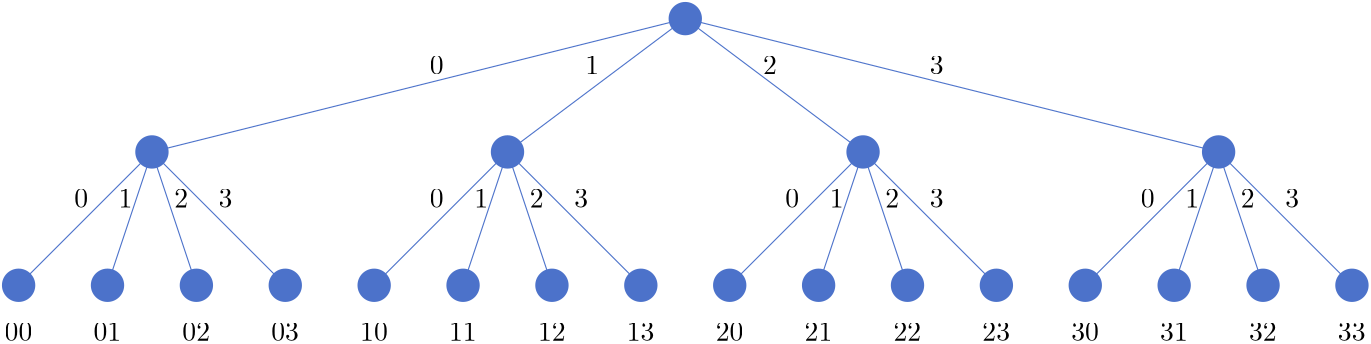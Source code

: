 <?xml version="1.0"?>
<!DOCTYPE ipe SYSTEM "ipe.dtd">
<ipe version="70212" creator="Ipe 7.2.13">
<info created="D:20210722135413" modified="D:20210722135413"/>
<ipestyle name="basic">
<symbol name="arrow/arc(spx)">
<path stroke="sym-stroke" fill="sym-stroke" pen="sym-pen">
0 0 m
-1 0.333 l
-1 -0.333 l
h
</path>
</symbol>
<symbol name="arrow/farc(spx)">
<path stroke="sym-stroke" fill="white" pen="sym-pen">
0 0 m
-1 0.333 l
-1 -0.333 l
h
</path>
</symbol>
<symbol name="arrow/ptarc(spx)">
<path stroke="sym-stroke" fill="sym-stroke" pen="sym-pen">
0 0 m
-1 0.333 l
-0.8 0 l
-1 -0.333 l
h
</path>
</symbol>
<symbol name="arrow/fptarc(spx)">
<path stroke="sym-stroke" fill="white" pen="sym-pen">
0 0 m
-1 0.333 l
-0.8 0 l
-1 -0.333 l
h
</path>
</symbol>
<symbol name="mark/circle(sx)" transformations="translations">
<path fill="sym-stroke">
0.6 0 0 0.6 0 0 e
0.4 0 0 0.4 0 0 e
</path>
</symbol>
<symbol name="mark/disk(sx)" transformations="translations">
<path fill="sym-stroke">
0.6 0 0 0.6 0 0 e
</path>
</symbol>
<symbol name="mark/fdisk(sfx)" transformations="translations">
<group>
<path fill="sym-fill">
0.5 0 0 0.5 0 0 e
</path>
<path fill="sym-stroke" fillrule="eofill">
0.6 0 0 0.6 0 0 e
0.4 0 0 0.4 0 0 e
</path>
</group>
</symbol>
<symbol name="mark/box(sx)" transformations="translations">
<path fill="sym-stroke" fillrule="eofill">
-0.6 -0.6 m
0.6 -0.6 l
0.6 0.6 l
-0.6 0.6 l
h
-0.4 -0.4 m
0.4 -0.4 l
0.4 0.4 l
-0.4 0.4 l
h
</path>
</symbol>
<symbol name="mark/square(sx)" transformations="translations">
<path fill="sym-stroke">
-0.6 -0.6 m
0.6 -0.6 l
0.6 0.6 l
-0.6 0.6 l
h
</path>
</symbol>
<symbol name="mark/fsquare(sfx)" transformations="translations">
<group>
<path fill="sym-fill">
-0.5 -0.5 m
0.5 -0.5 l
0.5 0.5 l
-0.5 0.5 l
h
</path>
<path fill="sym-stroke" fillrule="eofill">
-0.6 -0.6 m
0.6 -0.6 l
0.6 0.6 l
-0.6 0.6 l
h
-0.4 -0.4 m
0.4 -0.4 l
0.4 0.4 l
-0.4 0.4 l
h
</path>
</group>
</symbol>
<symbol name="mark/cross(sx)" transformations="translations">
<group>
<path fill="sym-stroke">
-0.43 -0.57 m
0.57 0.43 l
0.43 0.57 l
-0.57 -0.43 l
h
</path>
<path fill="sym-stroke">
-0.43 0.57 m
0.57 -0.43 l
0.43 -0.57 l
-0.57 0.43 l
h
</path>
</group>
</symbol>
<symbol name="arrow/fnormal(spx)">
<path stroke="sym-stroke" fill="white" pen="sym-pen">
0 0 m
-1 0.333 l
-1 -0.333 l
h
</path>
</symbol>
<symbol name="arrow/pointed(spx)">
<path stroke="sym-stroke" fill="sym-stroke" pen="sym-pen">
0 0 m
-1 0.333 l
-0.8 0 l
-1 -0.333 l
h
</path>
</symbol>
<symbol name="arrow/fpointed(spx)">
<path stroke="sym-stroke" fill="white" pen="sym-pen">
0 0 m
-1 0.333 l
-0.8 0 l
-1 -0.333 l
h
</path>
</symbol>
<symbol name="arrow/linear(spx)">
<path stroke="sym-stroke" pen="sym-pen">
-1 0.333 m
0 0 l
-1 -0.333 l
</path>
</symbol>
<symbol name="arrow/fdouble(spx)">
<path stroke="sym-stroke" fill="white" pen="sym-pen">
0 0 m
-1 0.333 l
-1 -0.333 l
h
-1 0 m
-2 0.333 l
-2 -0.333 l
h
</path>
</symbol>
<symbol name="arrow/double(spx)">
<path stroke="sym-stroke" fill="sym-stroke" pen="sym-pen">
0 0 m
-1 0.333 l
-1 -0.333 l
h
-1 0 m
-2 0.333 l
-2 -0.333 l
h
</path>
</symbol>
<pen name="heavier" value="0.8"/>
<pen name="fat" value="1.2"/>
<pen name="ultrafat" value="2"/>
<symbolsize name="large" value="5"/>
<symbolsize name="small" value="2"/>
<symbolsize name="tiny" value="1.1"/>
<arrowsize name="large" value="10"/>
<arrowsize name="small" value="5"/>
<arrowsize name="tiny" value="3"/>
<color name="sbblue" value="0.298 0.447 0.79"/>
<color name="sbgreen" value="0.333 0.658 0.407"/>
<color name="sborange" value="0.866 0.517 0.321"/>
<color name="sbred" value="0.768 0.305 0.321"/>
<color name="sbpurple" value="0.505 0.447 0.698"/>
<color name="red" value="1 0 0"/>
<color name="green" value="0 1 0"/>
<color name="blue" value="0 0 1"/>
<color name="yellow" value="1 1 0"/>
<color name="orange" value="1 0.647 0"/>
<color name="gold" value="1 0.843 0"/>
<color name="purple" value="0.627 0.125 0.941"/>
<color name="gray" value="0.745"/>
<color name="brown" value="0.647 0.165 0.165"/>
<color name="navy" value="0 0 0.502"/>
<color name="pink" value="1 0.753 0.796"/>
<color name="seagreen" value="0.18 0.545 0.341"/>
<color name="turquoise" value="0.251 0.878 0.816"/>
<color name="violet" value="0.933 0.51 0.933"/>
<color name="darkblue" value="0 0 0.545"/>
<color name="darkcyan" value="0 0.545 0.545"/>
<color name="darkgray" value="0.663"/>
<color name="verydarkgray" value="0.4"/>
<color name="darkgreen" value="0 0.392 0"/>
<color name="darkmagenta" value="0.545 0 0.545"/>
<color name="darkorange" value="1 0.549 0"/>
<color name="darkred" value="0.545 0 0"/>
<color name="lightblue" value="0.678 0.847 0.902"/>
<color name="lightcyan" value="0.878 1 1"/>
<color name="lightgray" value="0.827"/>
<color name="lightgreen" value="0.565 0.933 0.565"/>
<color name="lightyellow" value="1 1 0.878"/>
<dashstyle name="dashed" value="[4] 0"/>
<dashstyle name="dotted" value="[1 3] 0"/>
<dashstyle name="dash dotted" value="[4 2 1 2] 0"/>
<dashstyle name="dash dot dotted" value="[4 2 1 2 1 2] 0"/>
<textsize name="large" value="\large"/>
<textsize name="Large" value="\Large"/>
<textsize name="LARGE" value="\LARGE"/>
<textsize name="huge" value="\huge"/>
<textsize name="Huge" value="\Huge"/>
<textsize name="small" value="\small"/>
<textsize name="footnote" value="\footnotesize"/>
<textsize name="tiny" value="\tiny"/>
<textstyle name="center" begin="\begin{center}" end="\end{center}"/>
<textstyle name="itemize" begin="\begin{itemize}" end="\end{itemize}"/>
<textstyle name="item" begin="\begin{itemize}\item{}" end="\end{itemize}"/>
<gridsize name="4 pts" value="4"/>
<gridsize name="8 pts (~3 mm)" value="8"/>
<gridsize name="16 pts (~6 mm)" value="16"/>
<gridsize name="32 pts (~12 mm)" value="32"/>
<gridsize name="10 pts (~3.5 mm)" value="10"/>
<gridsize name="20 pts (~7 mm)" value="20"/>
<gridsize name="14 pts (~5 mm)" value="14"/>
<gridsize name="28 pts (~10 mm)" value="28"/>
<gridsize name="56 pts (~20 mm)" value="56"/>
<anglesize name="90 deg" value="90"/>
<anglesize name="60 deg" value="60"/>
<anglesize name="45 deg" value="45"/>
<anglesize name="30 deg" value="30"/>
<anglesize name="22.5 deg" value="22.5"/>
<opacity name="10%" value="0.1"/>
<opacity name="30%" value="0.3"/>
<opacity name="50%" value="0.5"/>
<opacity name="75%" value="0.75"/>
<tiling name="falling" angle="-60" step="4" width="1"/>
<tiling name="rising" angle="30" step="4" width="1"/>
</ipestyle>
<page>
<layer name="alpha"/>
<view layers="alpha" active="alpha"/>
<use layer="alpha" matrix="1 0 0 1 48 0" name="mark/disk(sx)" pos="240 784" size="10" stroke="sbblue"/>
<use matrix="1 0 0 1 -16 -48" name="mark/disk(sx)" pos="240 784" size="10" stroke="sbblue"/>
<use matrix="1 0 0 1 112 -48" name="mark/disk(sx)" pos="240 784" size="10" stroke="sbblue"/>
<use matrix="1 0 0 1 240 -48" name="mark/disk(sx)" pos="240 784" size="10" stroke="sbblue"/>
<use matrix="1 0 0 1 -144 -48" name="mark/disk(sx)" pos="240 784" size="10" stroke="sbblue"/>
<text matrix="1 0 0 1 -8 -8" transformations="translations" pos="204 772" stroke="black" type="label" width="4.981" height="6.42" depth="0" valign="baseline">0</text>
<text matrix="1 0 0 1 48 -8" transformations="translations" pos="204 772" stroke="black" type="label" width="4.981" height="6.42" depth="0" valign="baseline">1</text>
<text matrix="1 0 0 1 112 -8" transformations="translations" pos="204 772" stroke="black" type="label" width="4.981" height="6.42" depth="0" valign="baseline">2</text>
<text matrix="1 0 0 1 172 -8" transformations="translations" pos="204 772" stroke="black" type="label" width="4.981" height="6.42" depth="0" valign="baseline">3</text>
<use matrix="1 0 0 1 -32 -96" name="mark/disk(sx)" pos="240 784" size="10" stroke="sbblue"/>
<use matrix="1 0 0 1 0 -96" name="mark/disk(sx)" pos="240 784" size="10" stroke="sbblue"/>
<use matrix="1 0 0 1 32 -96" name="mark/disk(sx)" pos="240 784" size="10" stroke="sbblue"/>
<use matrix="1 0 0 1 -64 -96" name="mark/disk(sx)" pos="240 784" size="10" stroke="sbblue"/>
<use matrix="1 0 0 1 96 -96" name="mark/disk(sx)" pos="240 784" size="10" stroke="sbblue"/>
<use matrix="1 0 0 1 128 -96" name="mark/disk(sx)" pos="240 784" size="10" stroke="sbblue"/>
<use matrix="1 0 0 1 160 -96" name="mark/disk(sx)" pos="240 784" size="10" stroke="sbblue"/>
<use matrix="1 0 0 1 64 -96" name="mark/disk(sx)" pos="240 784" size="10" stroke="sbblue"/>
<use matrix="1 0 0 1 224 -96" name="mark/disk(sx)" pos="240 784" size="10" stroke="sbblue"/>
<use matrix="1 0 0 1 256 -96" name="mark/disk(sx)" pos="240 784" size="10" stroke="sbblue"/>
<use matrix="1 0 0 1 288 -96" name="mark/disk(sx)" pos="240 784" size="10" stroke="sbblue"/>
<use matrix="1 0 0 1 192 -96" name="mark/disk(sx)" pos="240 784" size="10" stroke="sbblue"/>
<use matrix="1 0 0 1 -160 -96" name="mark/disk(sx)" pos="240 784" size="10" stroke="sbblue"/>
<use matrix="1 0 0 1 -128 -96" name="mark/disk(sx)" pos="240 784" size="10" stroke="sbblue"/>
<use matrix="1 0 0 1 -96 -96" name="mark/disk(sx)" pos="240 784" size="10" stroke="sbblue"/>
<use matrix="1 0 0 1 -192 -96" name="mark/disk(sx)" pos="240 784" size="10" stroke="sbblue"/>
<path stroke="sbblue">
96 736 m
48 688 l
</path>
<path stroke="sbblue">
96 736 m
80 688 l
</path>
<path stroke="sbblue">
96 736 m
112 688 l
</path>
<path stroke="sbblue">
96 736 m
144 688 l
</path>
<path stroke="sbblue">
224 736 m
176 688 l
</path>
<path stroke="sbblue">
224 736 m
208 688 l
</path>
<path stroke="sbblue">
224 736 m
240 688 l
</path>
<path stroke="sbblue">
224 736 m
272 688 l
</path>
<path stroke="sbblue">
480 736 m
496 688 l
</path>
<path stroke="sbblue">
480 736 m
464 688 l
</path>
<path stroke="sbblue">
480 736 m
432 688 l
</path>
<path stroke="sbblue">
480 736 m
528 688 l
</path>
<path stroke="sbblue">
352 736 m
304 688 l
</path>
<path stroke="sbblue">
352 736 m
336 688 l
</path>
<path stroke="sbblue">
352 736 m
368 688 l
</path>
<path stroke="sbblue">
352 736 m
400 688 l
</path>
<path stroke="sbblue">
288 784 m
224 736 l
</path>
<path stroke="sbblue">
288 784 m
352 736 l
</path>
<path stroke="sbblue">
288 784 m
96 736 l
</path>
<path stroke="sbblue">
288 784 m
480 736 l
</path>
<text matrix="1 0 0 1 -136 -56" transformations="translations" pos="204 772" stroke="black" type="label" width="4.981" height="6.42" depth="0" valign="baseline">0</text>
<text matrix="1 0 0 1 -8 -56" transformations="translations" pos="204 772" stroke="black" type="label" width="4.981" height="6.42" depth="0" valign="baseline">0</text>
<text matrix="1 0 0 1 120 -56" transformations="translations" pos="204 772" stroke="black" type="label" width="4.981" height="6.42" depth="0" valign="baseline">0</text>
<text matrix="1 0 0 1 248 -56" transformations="translations" pos="204 772" stroke="black" type="label" width="4.981" height="6.42" depth="0" valign="baseline">0</text>
<text matrix="1 0 0 1 -120 -56" transformations="translations" pos="204 772" stroke="black" type="label" width="4.981" height="6.42" depth="0" valign="baseline">1</text>
<text matrix="1 0 0 1 8 -56" transformations="translations" pos="204 772" stroke="black" type="label" width="4.981" height="6.42" depth="0" valign="baseline">1</text>
<text matrix="1 0 0 1 136 -56" transformations="translations" pos="204 772" stroke="black" type="label" width="4.981" height="6.42" depth="0" valign="baseline">1</text>
<text matrix="1 0 0 1 264 -56" transformations="translations" pos="204 772" stroke="black" type="label" width="4.981" height="6.42" depth="0" valign="baseline">1</text>
<text matrix="1 0 0 1 156 -56" transformations="translations" pos="204 772" stroke="black" type="label" width="4.981" height="6.42" depth="0" valign="baseline">2</text>
<text matrix="1 0 0 1 284 -56" transformations="translations" pos="204 772" stroke="black" type="label" width="4.981" height="6.42" depth="0" valign="baseline">2</text>
<text matrix="1 0 0 1 28 -56" transformations="translations" pos="204 772" stroke="black" type="label" width="4.981" height="6.42" depth="0" valign="baseline">2</text>
<text matrix="1 0 0 1 -100 -56" transformations="translations" pos="204 772" stroke="black" type="label" width="4.981" height="6.42" depth="0" valign="baseline">2</text>
<text matrix="1 0 0 1 -84 -56" transformations="translations" pos="204 772" stroke="black" type="label" width="4.981" height="6.42" depth="0" valign="baseline">3</text>
<text matrix="1 0 0 1 44 -56" transformations="translations" pos="204 772" stroke="black" type="label" width="4.981" height="6.42" depth="0" valign="baseline">3</text>
<text matrix="1 0 0 1 172 -56" transformations="translations" pos="204 772" stroke="black" type="label" width="4.981" height="6.42" depth="0" valign="baseline">3</text>
<text matrix="1 0 0 1 300 -56" transformations="translations" pos="204 772" stroke="black" type="label" width="4.981" height="6.42" depth="0" valign="baseline">3</text>
<text matrix="1 0 0 1 2.93551 0" transformations="translations" pos="40 668" stroke="black" type="label" width="9.963" height="6.42" depth="0" valign="baseline">00</text>
<text matrix="1 0 0 1 34.9355 0" transformations="translations" pos="40 668" stroke="black" type="label" width="9.963" height="6.42" depth="0" valign="baseline">01</text>
<text matrix="1 0 0 1 66.9355 0" transformations="translations" pos="40 668" stroke="black" type="label" width="9.963" height="6.42" depth="0" valign="baseline">02</text>
<text matrix="1 0 0 1 98.9355 0" transformations="translations" pos="40 668" stroke="black" type="label" width="9.963" height="6.42" depth="0" valign="baseline">03</text>
<text matrix="1 0 0 1 130.936 0" transformations="translations" pos="40 668" stroke="black" type="label" width="9.963" height="6.42" depth="0" valign="baseline">10</text>
<text matrix="1 0 0 1 162.935 0" transformations="translations" pos="40 668" stroke="black" type="label" width="9.963" height="6.42" depth="0" valign="baseline">11</text>
<text matrix="1 0 0 1 194.935 0" transformations="translations" pos="40 668" stroke="black" type="label" width="9.963" height="6.42" depth="0" valign="baseline">12</text>
<text matrix="1 0 0 1 226.935 0" transformations="translations" pos="40 668" stroke="black" type="label" width="9.963" height="6.42" depth="0" valign="baseline">13</text>
<text matrix="1 0 0 1 258.936 0" transformations="translations" pos="40 668" stroke="black" type="label" width="9.963" height="6.42" depth="0" valign="baseline">20</text>
<text matrix="1 0 0 1 290.935 0" transformations="translations" pos="40 668" stroke="black" type="label" width="9.963" height="6.42" depth="0" valign="baseline">21</text>
<text matrix="1 0 0 1 322.935 0" transformations="translations" pos="40 668" stroke="black" type="label" width="9.963" height="6.42" depth="0" valign="baseline">22</text>
<text matrix="1 0 0 1 354.935 0" transformations="translations" pos="40 668" stroke="black" type="label" width="9.963" height="6.42" depth="0" valign="baseline">23</text>
<text matrix="1 0 0 1 386.936 0" transformations="translations" pos="40 668" stroke="black" type="label" width="9.963" height="6.42" depth="0" valign="baseline">30</text>
<text matrix="1 0 0 1 418.935 0" transformations="translations" pos="40 668" stroke="black" type="label" width="9.963" height="6.42" depth="0" valign="baseline">31</text>
<text matrix="1 0 0 1 450.935 0" transformations="translations" pos="40 668" stroke="black" type="label" width="9.963" height="6.42" depth="0" valign="baseline">32</text>
<text matrix="1 0 0 1 482.935 0" transformations="translations" pos="40 668" stroke="black" type="label" width="9.963" height="6.42" depth="0" valign="baseline">33</text>
</page>
</ipe>

